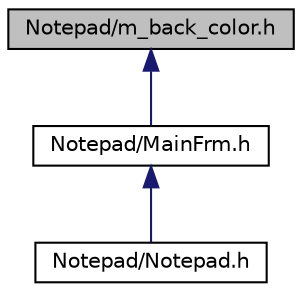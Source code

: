 digraph "Notepad/m_back_color.h"
{
  edge [fontname="Helvetica",fontsize="10",labelfontname="Helvetica",labelfontsize="10"];
  node [fontname="Helvetica",fontsize="10",shape=record];
  Node10 [label="Notepad/m_back_color.h",height=0.2,width=0.4,color="black", fillcolor="grey75", style="filled", fontcolor="black"];
  Node10 -> Node11 [dir="back",color="midnightblue",fontsize="10",style="solid",fontname="Helvetica"];
  Node11 [label="Notepad/MainFrm.h",height=0.2,width=0.4,color="black", fillcolor="white", style="filled",URL="$_main_frm_8h_source.html"];
  Node11 -> Node12 [dir="back",color="midnightblue",fontsize="10",style="solid",fontname="Helvetica"];
  Node12 [label="Notepad/Notepad.h",height=0.2,width=0.4,color="black", fillcolor="white", style="filled",URL="$_notepad_8h_source.html"];
}
